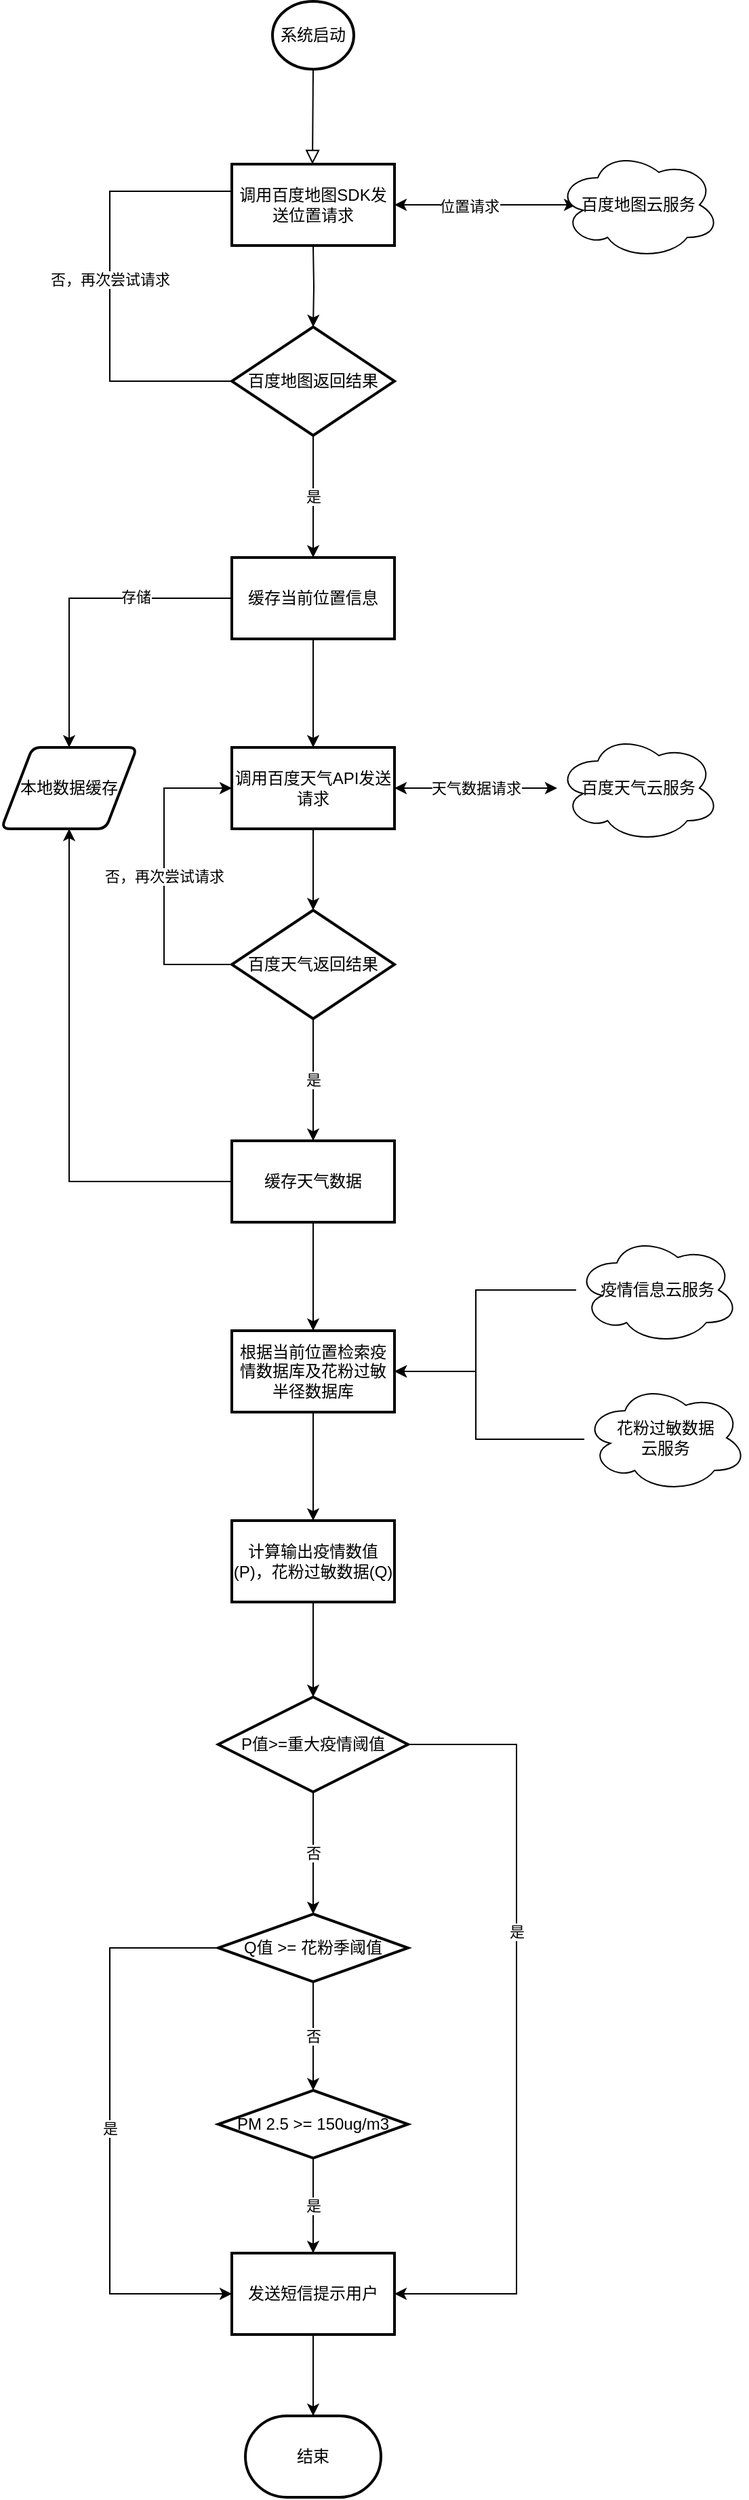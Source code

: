 <mxfile version="13.6.2" type="github">
  <diagram id="C5RBs43oDa-KdzZeNtuy" name="Page-1">
    <mxGraphModel dx="2249" dy="713" grid="1" gridSize="10" guides="1" tooltips="1" connect="1" arrows="1" fold="1" page="1" pageScale="1" pageWidth="827" pageHeight="1169" math="0" shadow="0">
      <root>
        <mxCell id="WIyWlLk6GJQsqaUBKTNV-0" />
        <mxCell id="WIyWlLk6GJQsqaUBKTNV-1" parent="WIyWlLk6GJQsqaUBKTNV-0" />
        <mxCell id="WIyWlLk6GJQsqaUBKTNV-2" value="" style="rounded=0;html=1;jettySize=auto;orthogonalLoop=1;fontSize=11;endArrow=block;endFill=0;endSize=8;strokeWidth=1;shadow=0;labelBackgroundColor=none;edgeStyle=orthogonalEdgeStyle;exitX=0.5;exitY=1;exitDx=0;exitDy=0;exitPerimeter=0;" parent="WIyWlLk6GJQsqaUBKTNV-1" source="t_p_abEQc-r9YL8hw_5q-1" edge="1">
          <mxGeometry relative="1" as="geometry">
            <mxPoint x="219.5" y="140" as="sourcePoint" />
            <mxPoint x="219.5" y="190" as="targetPoint" />
          </mxGeometry>
        </mxCell>
        <mxCell id="t_p_abEQc-r9YL8hw_5q-1" value="系统启动" style="strokeWidth=2;html=1;shape=mxgraph.flowchart.start_2;whiteSpace=wrap;" parent="WIyWlLk6GJQsqaUBKTNV-1" vertex="1">
          <mxGeometry x="190" y="70" width="60" height="50" as="geometry" />
        </mxCell>
        <mxCell id="t_p_abEQc-r9YL8hw_5q-11" value="" style="edgeStyle=orthogonalEdgeStyle;rounded=0;orthogonalLoop=1;jettySize=auto;html=1;" parent="WIyWlLk6GJQsqaUBKTNV-1" target="t_p_abEQc-r9YL8hw_5q-10" edge="1">
          <mxGeometry relative="1" as="geometry">
            <mxPoint x="220" y="250" as="sourcePoint" />
          </mxGeometry>
        </mxCell>
        <mxCell id="t_p_abEQc-r9YL8hw_5q-8" value="" style="endArrow=classic;startArrow=classic;html=1;exitX=1;exitY=0.5;exitDx=0;exitDy=0;" parent="WIyWlLk6GJQsqaUBKTNV-1" source="t_p_abEQc-r9YL8hw_5q-65" edge="1">
          <mxGeometry width="50" height="50" relative="1" as="geometry">
            <mxPoint x="270" y="220" as="sourcePoint" />
            <mxPoint x="414" y="220" as="targetPoint" />
          </mxGeometry>
        </mxCell>
        <mxCell id="t_p_abEQc-r9YL8hw_5q-9" value="位置请求" style="edgeLabel;html=1;align=center;verticalAlign=middle;resizable=0;points=[];" parent="t_p_abEQc-r9YL8hw_5q-8" vertex="1" connectable="0">
          <mxGeometry x="-0.181" y="-1" relative="1" as="geometry">
            <mxPoint as="offset" />
          </mxGeometry>
        </mxCell>
        <mxCell id="t_p_abEQc-r9YL8hw_5q-21" value="是" style="edgeStyle=orthogonalEdgeStyle;rounded=0;orthogonalLoop=1;jettySize=auto;html=1;" parent="WIyWlLk6GJQsqaUBKTNV-1" source="t_p_abEQc-r9YL8hw_5q-10" target="t_p_abEQc-r9YL8hw_5q-12" edge="1">
          <mxGeometry relative="1" as="geometry" />
        </mxCell>
        <mxCell id="t_p_abEQc-r9YL8hw_5q-22" value="否，再次尝试请求" style="edgeStyle=orthogonalEdgeStyle;rounded=0;orthogonalLoop=1;jettySize=auto;html=1;entryX=0;entryY=0.5;entryDx=0;entryDy=0;" parent="WIyWlLk6GJQsqaUBKTNV-1" source="t_p_abEQc-r9YL8hw_5q-10" edge="1">
          <mxGeometry relative="1" as="geometry">
            <mxPoint x="170" y="210" as="targetPoint" />
            <Array as="points">
              <mxPoint x="70" y="350" />
              <mxPoint x="70" y="210" />
            </Array>
          </mxGeometry>
        </mxCell>
        <mxCell id="t_p_abEQc-r9YL8hw_5q-10" value="百度地图返回结果" style="strokeWidth=2;html=1;shape=mxgraph.flowchart.decision;whiteSpace=wrap;" parent="WIyWlLk6GJQsqaUBKTNV-1" vertex="1">
          <mxGeometry x="160" y="310" width="120" height="80" as="geometry" />
        </mxCell>
        <mxCell id="t_p_abEQc-r9YL8hw_5q-15" value="" style="edgeStyle=orthogonalEdgeStyle;rounded=0;orthogonalLoop=1;jettySize=auto;html=1;" parent="WIyWlLk6GJQsqaUBKTNV-1" source="t_p_abEQc-r9YL8hw_5q-12" target="t_p_abEQc-r9YL8hw_5q-14" edge="1">
          <mxGeometry relative="1" as="geometry" />
        </mxCell>
        <mxCell id="t_p_abEQc-r9YL8hw_5q-20" value="" style="edgeStyle=orthogonalEdgeStyle;rounded=0;orthogonalLoop=1;jettySize=auto;html=1;" parent="WIyWlLk6GJQsqaUBKTNV-1" source="t_p_abEQc-r9YL8hw_5q-12" target="t_p_abEQc-r9YL8hw_5q-18" edge="1">
          <mxGeometry relative="1" as="geometry" />
        </mxCell>
        <mxCell id="t_p_abEQc-r9YL8hw_5q-24" value="存储" style="edgeLabel;html=1;align=center;verticalAlign=middle;resizable=0;points=[];" parent="t_p_abEQc-r9YL8hw_5q-20" vertex="1" connectable="0">
          <mxGeometry x="-0.383" y="-1" relative="1" as="geometry">
            <mxPoint as="offset" />
          </mxGeometry>
        </mxCell>
        <mxCell id="t_p_abEQc-r9YL8hw_5q-12" value="缓存当前位置信息" style="whiteSpace=wrap;html=1;strokeWidth=2;" parent="WIyWlLk6GJQsqaUBKTNV-1" vertex="1">
          <mxGeometry x="160" y="480" width="120" height="60" as="geometry" />
        </mxCell>
        <mxCell id="t_p_abEQc-r9YL8hw_5q-28" value="" style="edgeStyle=orthogonalEdgeStyle;rounded=0;orthogonalLoop=1;jettySize=auto;html=1;" parent="WIyWlLk6GJQsqaUBKTNV-1" source="t_p_abEQc-r9YL8hw_5q-14" target="t_p_abEQc-r9YL8hw_5q-27" edge="1">
          <mxGeometry relative="1" as="geometry" />
        </mxCell>
        <mxCell id="t_p_abEQc-r9YL8hw_5q-14" value="调用百度天气API发送请求" style="whiteSpace=wrap;html=1;strokeWidth=2;" parent="WIyWlLk6GJQsqaUBKTNV-1" vertex="1">
          <mxGeometry x="160" y="620" width="120" height="60" as="geometry" />
        </mxCell>
        <mxCell id="t_p_abEQc-r9YL8hw_5q-18" value="本地数据缓存" style="shape=parallelogram;html=1;strokeWidth=2;perimeter=parallelogramPerimeter;whiteSpace=wrap;rounded=1;arcSize=12;size=0.23;" parent="WIyWlLk6GJQsqaUBKTNV-1" vertex="1">
          <mxGeometry x="-10" y="620" width="100" height="60" as="geometry" />
        </mxCell>
        <mxCell id="t_p_abEQc-r9YL8hw_5q-26" value="天气数据请求" style="endArrow=classic;startArrow=classic;html=1;exitX=1;exitY=0.5;exitDx=0;exitDy=0;" parent="WIyWlLk6GJQsqaUBKTNV-1" source="t_p_abEQc-r9YL8hw_5q-14" edge="1">
          <mxGeometry width="50" height="50" relative="1" as="geometry">
            <mxPoint x="280" y="700" as="sourcePoint" />
            <mxPoint x="400" y="650" as="targetPoint" />
            <Array as="points" />
          </mxGeometry>
        </mxCell>
        <mxCell id="t_p_abEQc-r9YL8hw_5q-30" value="是" style="edgeStyle=orthogonalEdgeStyle;rounded=0;orthogonalLoop=1;jettySize=auto;html=1;" parent="WIyWlLk6GJQsqaUBKTNV-1" source="t_p_abEQc-r9YL8hw_5q-27" target="t_p_abEQc-r9YL8hw_5q-29" edge="1">
          <mxGeometry relative="1" as="geometry" />
        </mxCell>
        <mxCell id="t_p_abEQc-r9YL8hw_5q-32" value="否，再次尝试请求" style="edgeStyle=orthogonalEdgeStyle;rounded=0;orthogonalLoop=1;jettySize=auto;html=1;exitX=0;exitY=0.5;exitDx=0;exitDy=0;exitPerimeter=0;entryX=0;entryY=0.5;entryDx=0;entryDy=0;" parent="WIyWlLk6GJQsqaUBKTNV-1" source="t_p_abEQc-r9YL8hw_5q-27" target="t_p_abEQc-r9YL8hw_5q-14" edge="1">
          <mxGeometry relative="1" as="geometry">
            <Array as="points">
              <mxPoint x="110" y="780" />
              <mxPoint x="110" y="650" />
            </Array>
          </mxGeometry>
        </mxCell>
        <mxCell id="t_p_abEQc-r9YL8hw_5q-27" value="百度天气返回结果" style="strokeWidth=2;html=1;shape=mxgraph.flowchart.decision;whiteSpace=wrap;" parent="WIyWlLk6GJQsqaUBKTNV-1" vertex="1">
          <mxGeometry x="160" y="740" width="120" height="80" as="geometry" />
        </mxCell>
        <mxCell id="t_p_abEQc-r9YL8hw_5q-31" style="edgeStyle=orthogonalEdgeStyle;rounded=0;orthogonalLoop=1;jettySize=auto;html=1;entryX=0.5;entryY=1;entryDx=0;entryDy=0;" parent="WIyWlLk6GJQsqaUBKTNV-1" source="t_p_abEQc-r9YL8hw_5q-29" target="t_p_abEQc-r9YL8hw_5q-18" edge="1">
          <mxGeometry relative="1" as="geometry" />
        </mxCell>
        <mxCell id="t_p_abEQc-r9YL8hw_5q-36" value="" style="edgeStyle=orthogonalEdgeStyle;rounded=0;orthogonalLoop=1;jettySize=auto;html=1;" parent="WIyWlLk6GJQsqaUBKTNV-1" source="t_p_abEQc-r9YL8hw_5q-29" target="t_p_abEQc-r9YL8hw_5q-35" edge="1">
          <mxGeometry relative="1" as="geometry" />
        </mxCell>
        <mxCell id="t_p_abEQc-r9YL8hw_5q-29" value="缓存天气数据" style="whiteSpace=wrap;html=1;strokeWidth=2;" parent="WIyWlLk6GJQsqaUBKTNV-1" vertex="1">
          <mxGeometry x="160" y="910" width="120" height="60" as="geometry" />
        </mxCell>
        <mxCell id="t_p_abEQc-r9YL8hw_5q-41" value="" style="edgeStyle=orthogonalEdgeStyle;rounded=0;orthogonalLoop=1;jettySize=auto;html=1;" parent="WIyWlLk6GJQsqaUBKTNV-1" source="t_p_abEQc-r9YL8hw_5q-35" target="t_p_abEQc-r9YL8hw_5q-40" edge="1">
          <mxGeometry relative="1" as="geometry" />
        </mxCell>
        <mxCell id="t_p_abEQc-r9YL8hw_5q-35" value="根据当前位置检索疫情数据库及花粉过敏半径数据库" style="whiteSpace=wrap;html=1;strokeWidth=2;" parent="WIyWlLk6GJQsqaUBKTNV-1" vertex="1">
          <mxGeometry x="160" y="1050" width="120" height="60" as="geometry" />
        </mxCell>
        <mxCell id="t_p_abEQc-r9YL8hw_5q-43" value="" style="edgeStyle=orthogonalEdgeStyle;rounded=0;orthogonalLoop=1;jettySize=auto;html=1;" parent="WIyWlLk6GJQsqaUBKTNV-1" source="t_p_abEQc-r9YL8hw_5q-40" target="t_p_abEQc-r9YL8hw_5q-42" edge="1">
          <mxGeometry relative="1" as="geometry" />
        </mxCell>
        <mxCell id="t_p_abEQc-r9YL8hw_5q-40" value="计算输出疫情数值(P)，花粉过敏数据(Q)" style="whiteSpace=wrap;html=1;strokeWidth=2;" parent="WIyWlLk6GJQsqaUBKTNV-1" vertex="1">
          <mxGeometry x="160" y="1190" width="120" height="60" as="geometry" />
        </mxCell>
        <mxCell id="t_p_abEQc-r9YL8hw_5q-45" value="否" style="edgeStyle=orthogonalEdgeStyle;rounded=0;orthogonalLoop=1;jettySize=auto;html=1;entryX=0.5;entryY=0;entryDx=0;entryDy=0;entryPerimeter=0;" parent="WIyWlLk6GJQsqaUBKTNV-1" source="t_p_abEQc-r9YL8hw_5q-42" target="t_p_abEQc-r9YL8hw_5q-46" edge="1">
          <mxGeometry relative="1" as="geometry">
            <mxPoint x="220" y="1475" as="targetPoint" />
          </mxGeometry>
        </mxCell>
        <mxCell id="t_p_abEQc-r9YL8hw_5q-58" value="是" style="edgeStyle=orthogonalEdgeStyle;rounded=0;orthogonalLoop=1;jettySize=auto;html=1;exitX=0;exitY=0.5;exitDx=0;exitDy=0;entryX=1;entryY=0.5;entryDx=0;entryDy=0;" parent="WIyWlLk6GJQsqaUBKTNV-1" source="t_p_abEQc-r9YL8hw_5q-42" target="t_p_abEQc-r9YL8hw_5q-48" edge="1">
          <mxGeometry relative="1" as="geometry">
            <Array as="points">
              <mxPoint x="370" y="1355" />
              <mxPoint x="370" y="1760" />
            </Array>
          </mxGeometry>
        </mxCell>
        <mxCell id="t_p_abEQc-r9YL8hw_5q-42" value="P值&amp;gt;=重大疫情阈值" style="rhombus;whiteSpace=wrap;html=1;strokeWidth=2;" parent="WIyWlLk6GJQsqaUBKTNV-1" vertex="1">
          <mxGeometry x="150" y="1320" width="140" height="70" as="geometry" />
        </mxCell>
        <mxCell id="t_p_abEQc-r9YL8hw_5q-53" value="否" style="edgeStyle=orthogonalEdgeStyle;rounded=0;orthogonalLoop=1;jettySize=auto;html=1;" parent="WIyWlLk6GJQsqaUBKTNV-1" source="t_p_abEQc-r9YL8hw_5q-46" target="t_p_abEQc-r9YL8hw_5q-52" edge="1">
          <mxGeometry relative="1" as="geometry" />
        </mxCell>
        <mxCell id="t_p_abEQc-r9YL8hw_5q-57" value="是" style="edgeStyle=orthogonalEdgeStyle;rounded=0;orthogonalLoop=1;jettySize=auto;html=1;entryX=0;entryY=0.5;entryDx=0;entryDy=0;" parent="WIyWlLk6GJQsqaUBKTNV-1" source="t_p_abEQc-r9YL8hw_5q-46" target="t_p_abEQc-r9YL8hw_5q-48" edge="1">
          <mxGeometry relative="1" as="geometry">
            <Array as="points">
              <mxPoint x="70" y="1505" />
              <mxPoint x="70" y="1760" />
            </Array>
          </mxGeometry>
        </mxCell>
        <mxCell id="t_p_abEQc-r9YL8hw_5q-46" value="Q值 &amp;gt;=&amp;nbsp;花粉季阈值" style="strokeWidth=2;html=1;shape=mxgraph.flowchart.decision;whiteSpace=wrap;" parent="WIyWlLk6GJQsqaUBKTNV-1" vertex="1">
          <mxGeometry x="150" y="1480" width="140" height="50" as="geometry" />
        </mxCell>
        <mxCell id="t_p_abEQc-r9YL8hw_5q-60" value="" style="edgeStyle=orthogonalEdgeStyle;rounded=0;orthogonalLoop=1;jettySize=auto;html=1;" parent="WIyWlLk6GJQsqaUBKTNV-1" source="t_p_abEQc-r9YL8hw_5q-48" target="t_p_abEQc-r9YL8hw_5q-59" edge="1">
          <mxGeometry relative="1" as="geometry" />
        </mxCell>
        <mxCell id="t_p_abEQc-r9YL8hw_5q-48" value="发送短信提示用户" style="whiteSpace=wrap;html=1;strokeWidth=2;" parent="WIyWlLk6GJQsqaUBKTNV-1" vertex="1">
          <mxGeometry x="160" y="1730" width="120" height="60" as="geometry" />
        </mxCell>
        <mxCell id="t_p_abEQc-r9YL8hw_5q-56" value="是" style="edgeStyle=orthogonalEdgeStyle;rounded=0;orthogonalLoop=1;jettySize=auto;html=1;entryX=0.5;entryY=0;entryDx=0;entryDy=0;" parent="WIyWlLk6GJQsqaUBKTNV-1" source="t_p_abEQc-r9YL8hw_5q-52" target="t_p_abEQc-r9YL8hw_5q-48" edge="1">
          <mxGeometry relative="1" as="geometry">
            <mxPoint x="220" y="1735" as="targetPoint" />
          </mxGeometry>
        </mxCell>
        <mxCell id="t_p_abEQc-r9YL8hw_5q-52" value="PM 2.5 &amp;gt;= 150ug/m3" style="strokeWidth=2;html=1;shape=mxgraph.flowchart.decision;whiteSpace=wrap;" parent="WIyWlLk6GJQsqaUBKTNV-1" vertex="1">
          <mxGeometry x="150" y="1610" width="140" height="50" as="geometry" />
        </mxCell>
        <mxCell id="t_p_abEQc-r9YL8hw_5q-59" value="结束" style="strokeWidth=2;html=1;shape=mxgraph.flowchart.terminator;whiteSpace=wrap;" parent="WIyWlLk6GJQsqaUBKTNV-1" vertex="1">
          <mxGeometry x="170" y="1850" width="100" height="60" as="geometry" />
        </mxCell>
        <mxCell id="t_p_abEQc-r9YL8hw_5q-65" value="调用百度地图SDK发送位置请求" style="whiteSpace=wrap;html=1;strokeWidth=2;" parent="WIyWlLk6GJQsqaUBKTNV-1" vertex="1">
          <mxGeometry x="160" y="190" width="120" height="60" as="geometry" />
        </mxCell>
        <mxCell id="ImR_bXziVcKk-WpQqdax-0" value="百度地图云服务" style="ellipse;shape=cloud;whiteSpace=wrap;html=1;" vertex="1" parent="WIyWlLk6GJQsqaUBKTNV-1">
          <mxGeometry x="400" y="180" width="120" height="80" as="geometry" />
        </mxCell>
        <mxCell id="ImR_bXziVcKk-WpQqdax-1" value="百度天气云服务" style="ellipse;shape=cloud;whiteSpace=wrap;html=1;" vertex="1" parent="WIyWlLk6GJQsqaUBKTNV-1">
          <mxGeometry x="400" y="610" width="120" height="80" as="geometry" />
        </mxCell>
        <mxCell id="ImR_bXziVcKk-WpQqdax-5" style="edgeStyle=orthogonalEdgeStyle;rounded=0;orthogonalLoop=1;jettySize=auto;html=1;entryX=1;entryY=0.5;entryDx=0;entryDy=0;" edge="1" parent="WIyWlLk6GJQsqaUBKTNV-1" source="ImR_bXziVcKk-WpQqdax-2" target="t_p_abEQc-r9YL8hw_5q-35">
          <mxGeometry relative="1" as="geometry">
            <Array as="points">
              <mxPoint x="340" y="1020" />
              <mxPoint x="340" y="1080" />
            </Array>
          </mxGeometry>
        </mxCell>
        <mxCell id="ImR_bXziVcKk-WpQqdax-2" value="疫情信息云服务" style="ellipse;shape=cloud;whiteSpace=wrap;html=1;" vertex="1" parent="WIyWlLk6GJQsqaUBKTNV-1">
          <mxGeometry x="414" y="980" width="120" height="80" as="geometry" />
        </mxCell>
        <mxCell id="ImR_bXziVcKk-WpQqdax-6" style="edgeStyle=orthogonalEdgeStyle;rounded=0;orthogonalLoop=1;jettySize=auto;html=1;" edge="1" parent="WIyWlLk6GJQsqaUBKTNV-1" source="ImR_bXziVcKk-WpQqdax-3">
          <mxGeometry relative="1" as="geometry">
            <mxPoint x="280" y="1080" as="targetPoint" />
            <Array as="points">
              <mxPoint x="340" y="1130" />
              <mxPoint x="340" y="1080" />
            </Array>
          </mxGeometry>
        </mxCell>
        <mxCell id="ImR_bXziVcKk-WpQqdax-3" value="花粉过敏数据&lt;br&gt;云服务" style="ellipse;shape=cloud;whiteSpace=wrap;html=1;" vertex="1" parent="WIyWlLk6GJQsqaUBKTNV-1">
          <mxGeometry x="420" y="1089" width="120" height="80" as="geometry" />
        </mxCell>
      </root>
    </mxGraphModel>
  </diagram>
</mxfile>
